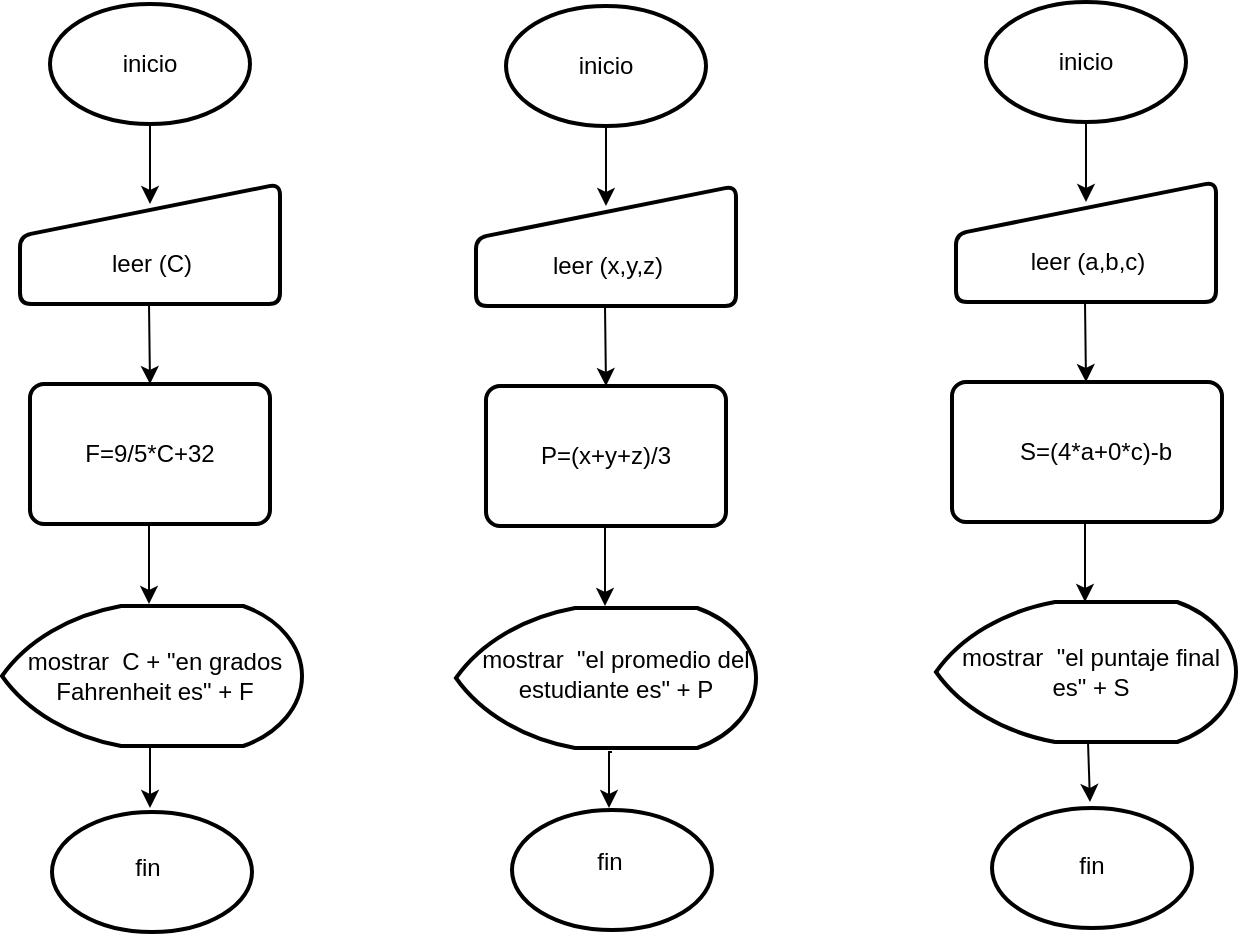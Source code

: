 <mxfile version="14.3.1" type="github">
  <diagram id="9x8AgEFm8JcBs6ROT7dz" name="Page-1">
    <mxGraphModel dx="868" dy="482" grid="1" gridSize="10" guides="1" tooltips="1" connect="1" arrows="1" fold="1" page="1" pageScale="1" pageWidth="850" pageHeight="1100" math="0" shadow="0">
      <root>
        <mxCell id="0" />
        <mxCell id="1" parent="0" />
        <mxCell id="WwBl7ZBWBrr476BR-5NG-23" value="" style="strokeWidth=2;html=1;shape=mxgraph.flowchart.start_1;whiteSpace=wrap;" parent="1" vertex="1">
          <mxGeometry x="147" y="41" width="100" height="60" as="geometry" />
        </mxCell>
        <mxCell id="WwBl7ZBWBrr476BR-5NG-2" value="inicio" style="text;html=1;strokeColor=none;fillColor=none;align=center;verticalAlign=middle;whiteSpace=wrap;rounded=0;" parent="1" vertex="1">
          <mxGeometry x="177" y="61" width="40" height="20" as="geometry" />
        </mxCell>
        <mxCell id="WwBl7ZBWBrr476BR-5NG-4" value="" style="endArrow=classic;html=1;exitX=0.5;exitY=1;exitDx=0;exitDy=0;" parent="1" edge="1">
          <mxGeometry width="50" height="50" relative="1" as="geometry">
            <mxPoint x="197" y="101" as="sourcePoint" />
            <mxPoint x="197" y="141" as="targetPoint" />
            <Array as="points" />
          </mxGeometry>
        </mxCell>
        <mxCell id="WwBl7ZBWBrr476BR-5NG-6" value="" style="html=1;strokeWidth=2;shape=manualInput;whiteSpace=wrap;rounded=1;size=26;arcSize=11;" parent="1" vertex="1">
          <mxGeometry x="132" y="131" width="130" height="60" as="geometry" />
        </mxCell>
        <mxCell id="WwBl7ZBWBrr476BR-5NG-8" value="leer (C)" style="text;html=1;strokeColor=none;fillColor=none;align=center;verticalAlign=middle;whiteSpace=wrap;rounded=0;" parent="1" vertex="1">
          <mxGeometry x="168" y="161" width="60" height="20" as="geometry" />
        </mxCell>
        <mxCell id="WwBl7ZBWBrr476BR-5NG-10" value="" style="endArrow=classic;html=1;" parent="1" edge="1">
          <mxGeometry width="50" height="50" relative="1" as="geometry">
            <mxPoint x="196.5" y="191" as="sourcePoint" />
            <mxPoint x="197" y="231" as="targetPoint" />
          </mxGeometry>
        </mxCell>
        <mxCell id="WwBl7ZBWBrr476BR-5NG-15" value="" style="endArrow=classic;html=1;" parent="1" edge="1">
          <mxGeometry width="50" height="50" relative="1" as="geometry">
            <mxPoint x="196.5" y="301" as="sourcePoint" />
            <mxPoint x="196.5" y="341" as="targetPoint" />
            <Array as="points">
              <mxPoint x="196.5" y="321" />
            </Array>
          </mxGeometry>
        </mxCell>
        <mxCell id="WwBl7ZBWBrr476BR-5NG-18" value="" style="strokeWidth=2;html=1;shape=mxgraph.flowchart.display;whiteSpace=wrap;" parent="1" vertex="1">
          <mxGeometry x="123" y="342" width="150" height="70" as="geometry" />
        </mxCell>
        <mxCell id="WwBl7ZBWBrr476BR-5NG-19" value="" style="strokeWidth=2;html=1;shape=mxgraph.flowchart.start_1;whiteSpace=wrap;" parent="1" vertex="1">
          <mxGeometry x="148" y="445" width="100" height="60" as="geometry" />
        </mxCell>
        <mxCell id="WwBl7ZBWBrr476BR-5NG-21" value="" style="rounded=1;whiteSpace=wrap;html=1;absoluteArcSize=1;arcSize=14;strokeWidth=2;" parent="1" vertex="1">
          <mxGeometry x="137" y="231" width="120" height="70" as="geometry" />
        </mxCell>
        <mxCell id="WwBl7ZBWBrr476BR-5NG-12" value="F=9/5*C+32" style="text;html=1;strokeColor=none;fillColor=none;align=center;verticalAlign=middle;whiteSpace=wrap;rounded=0;" parent="1" vertex="1">
          <mxGeometry x="162" y="251" width="70" height="30" as="geometry" />
        </mxCell>
        <mxCell id="WwBl7ZBWBrr476BR-5NG-22" value="mostrar&amp;nbsp; C + &quot;en grados Fahrenheit es&quot; + F" style="text;html=1;strokeColor=none;fillColor=none;align=center;verticalAlign=middle;whiteSpace=wrap;rounded=0;" parent="1" vertex="1">
          <mxGeometry x="132" y="347" width="135" height="60" as="geometry" />
        </mxCell>
        <mxCell id="WwBl7ZBWBrr476BR-5NG-26" value="fin" style="text;html=1;strokeColor=none;fillColor=none;align=center;verticalAlign=middle;whiteSpace=wrap;rounded=0;" parent="1" vertex="1">
          <mxGeometry x="175.5" y="463" width="40" height="20" as="geometry" />
        </mxCell>
        <mxCell id="WwBl7ZBWBrr476BR-5NG-30" value="" style="endArrow=classic;html=1;" parent="1" edge="1">
          <mxGeometry width="50" height="50" relative="1" as="geometry">
            <mxPoint x="197" y="413" as="sourcePoint" />
            <mxPoint x="197" y="443" as="targetPoint" />
          </mxGeometry>
        </mxCell>
        <mxCell id="WwBl7ZBWBrr476BR-5NG-32" value="" style="strokeWidth=2;html=1;shape=mxgraph.flowchart.start_1;whiteSpace=wrap;" parent="1" vertex="1">
          <mxGeometry x="375" y="42" width="100" height="60" as="geometry" />
        </mxCell>
        <mxCell id="WwBl7ZBWBrr476BR-5NG-33" value="inicio" style="text;html=1;strokeColor=none;fillColor=none;align=center;verticalAlign=middle;whiteSpace=wrap;rounded=0;" parent="1" vertex="1">
          <mxGeometry x="405" y="62" width="40" height="20" as="geometry" />
        </mxCell>
        <mxCell id="WwBl7ZBWBrr476BR-5NG-34" value="" style="endArrow=classic;html=1;exitX=0.5;exitY=1;exitDx=0;exitDy=0;" parent="1" edge="1">
          <mxGeometry width="50" height="50" relative="1" as="geometry">
            <mxPoint x="425" y="102" as="sourcePoint" />
            <mxPoint x="425" y="142" as="targetPoint" />
            <Array as="points" />
          </mxGeometry>
        </mxCell>
        <mxCell id="WwBl7ZBWBrr476BR-5NG-35" value="" style="html=1;strokeWidth=2;shape=manualInput;whiteSpace=wrap;rounded=1;size=26;arcSize=11;" parent="1" vertex="1">
          <mxGeometry x="360" y="132" width="130" height="60" as="geometry" />
        </mxCell>
        <mxCell id="WwBl7ZBWBrr476BR-5NG-36" value="leer (x,y,z)" style="text;html=1;strokeColor=none;fillColor=none;align=center;verticalAlign=middle;whiteSpace=wrap;rounded=0;" parent="1" vertex="1">
          <mxGeometry x="396" y="162" width="60" height="20" as="geometry" />
        </mxCell>
        <mxCell id="WwBl7ZBWBrr476BR-5NG-37" value="" style="endArrow=classic;html=1;" parent="1" edge="1">
          <mxGeometry width="50" height="50" relative="1" as="geometry">
            <mxPoint x="424.5" y="192" as="sourcePoint" />
            <mxPoint x="425" y="232" as="targetPoint" />
          </mxGeometry>
        </mxCell>
        <mxCell id="WwBl7ZBWBrr476BR-5NG-38" value="" style="endArrow=classic;html=1;" parent="1" edge="1">
          <mxGeometry width="50" height="50" relative="1" as="geometry">
            <mxPoint x="424.5" y="302" as="sourcePoint" />
            <mxPoint x="424.5" y="342" as="targetPoint" />
            <Array as="points">
              <mxPoint x="424.5" y="322" />
            </Array>
          </mxGeometry>
        </mxCell>
        <mxCell id="WwBl7ZBWBrr476BR-5NG-39" value="" style="strokeWidth=2;html=1;shape=mxgraph.flowchart.display;whiteSpace=wrap;" parent="1" vertex="1">
          <mxGeometry x="350" y="343" width="150" height="70" as="geometry" />
        </mxCell>
        <mxCell id="phLKoRFh6NZ3l-u0MXx0-19" value="" style="edgeStyle=orthogonalEdgeStyle;rounded=0;orthogonalLoop=1;jettySize=auto;html=1;" edge="1" parent="1">
          <mxGeometry relative="1" as="geometry">
            <mxPoint x="428" y="415" as="sourcePoint" />
            <mxPoint x="426.5" y="443" as="targetPoint" />
          </mxGeometry>
        </mxCell>
        <mxCell id="WwBl7ZBWBrr476BR-5NG-40" value="" style="strokeWidth=2;html=1;shape=mxgraph.flowchart.start_1;whiteSpace=wrap;" parent="1" vertex="1">
          <mxGeometry x="378" y="444" width="100" height="60" as="geometry" />
        </mxCell>
        <mxCell id="WwBl7ZBWBrr476BR-5NG-41" value="" style="rounded=1;whiteSpace=wrap;html=1;absoluteArcSize=1;arcSize=14;strokeWidth=2;" parent="1" vertex="1">
          <mxGeometry x="365" y="232" width="120" height="70" as="geometry" />
        </mxCell>
        <mxCell id="WwBl7ZBWBrr476BR-5NG-42" value="P=(x+y+z)/3" style="text;html=1;strokeColor=none;fillColor=none;align=center;verticalAlign=middle;whiteSpace=wrap;rounded=0;" parent="1" vertex="1">
          <mxGeometry x="390" y="252" width="70" height="30" as="geometry" />
        </mxCell>
        <mxCell id="WwBl7ZBWBrr476BR-5NG-43" value="mostrar&amp;nbsp; &quot;el promedio del estudiante es&quot; + P" style="text;html=1;strokeColor=none;fillColor=none;align=center;verticalAlign=middle;whiteSpace=wrap;rounded=0;" parent="1" vertex="1">
          <mxGeometry x="360" y="346" width="140" height="60" as="geometry" />
        </mxCell>
        <mxCell id="WwBl7ZBWBrr476BR-5NG-44" value="fin" style="text;html=1;strokeColor=none;fillColor=none;align=center;verticalAlign=middle;whiteSpace=wrap;rounded=0;" parent="1" vertex="1">
          <mxGeometry x="406.5" y="460" width="40" height="20" as="geometry" />
        </mxCell>
        <mxCell id="phLKoRFh6NZ3l-u0MXx0-1" value="" style="strokeWidth=2;html=1;shape=mxgraph.flowchart.start_1;whiteSpace=wrap;" vertex="1" parent="1">
          <mxGeometry x="615" y="40" width="100" height="60" as="geometry" />
        </mxCell>
        <mxCell id="phLKoRFh6NZ3l-u0MXx0-2" value="inicio" style="text;html=1;strokeColor=none;fillColor=none;align=center;verticalAlign=middle;whiteSpace=wrap;rounded=0;" vertex="1" parent="1">
          <mxGeometry x="645" y="60" width="40" height="20" as="geometry" />
        </mxCell>
        <mxCell id="phLKoRFh6NZ3l-u0MXx0-3" value="" style="endArrow=classic;html=1;exitX=0.5;exitY=1;exitDx=0;exitDy=0;" edge="1" parent="1">
          <mxGeometry width="50" height="50" relative="1" as="geometry">
            <mxPoint x="665" y="100" as="sourcePoint" />
            <mxPoint x="665" y="140" as="targetPoint" />
            <Array as="points" />
          </mxGeometry>
        </mxCell>
        <mxCell id="phLKoRFh6NZ3l-u0MXx0-4" value="" style="html=1;strokeWidth=2;shape=manualInput;whiteSpace=wrap;rounded=1;size=26;arcSize=11;" vertex="1" parent="1">
          <mxGeometry x="600" y="130" width="130" height="60" as="geometry" />
        </mxCell>
        <mxCell id="phLKoRFh6NZ3l-u0MXx0-5" value="leer (a,b,c)" style="text;html=1;strokeColor=none;fillColor=none;align=center;verticalAlign=middle;whiteSpace=wrap;rounded=0;" vertex="1" parent="1">
          <mxGeometry x="636" y="160" width="60" height="20" as="geometry" />
        </mxCell>
        <mxCell id="phLKoRFh6NZ3l-u0MXx0-6" value="" style="endArrow=classic;html=1;" edge="1" parent="1">
          <mxGeometry width="50" height="50" relative="1" as="geometry">
            <mxPoint x="664.5" y="190" as="sourcePoint" />
            <mxPoint x="665" y="230" as="targetPoint" />
          </mxGeometry>
        </mxCell>
        <mxCell id="phLKoRFh6NZ3l-u0MXx0-7" value="" style="endArrow=classic;html=1;" edge="1" parent="1">
          <mxGeometry width="50" height="50" relative="1" as="geometry">
            <mxPoint x="664.5" y="300" as="sourcePoint" />
            <mxPoint x="664.5" y="340" as="targetPoint" />
            <Array as="points">
              <mxPoint x="664.5" y="320" />
            </Array>
          </mxGeometry>
        </mxCell>
        <mxCell id="phLKoRFh6NZ3l-u0MXx0-8" value="" style="strokeWidth=2;html=1;shape=mxgraph.flowchart.display;whiteSpace=wrap;" vertex="1" parent="1">
          <mxGeometry x="590" y="340" width="150" height="70" as="geometry" />
        </mxCell>
        <mxCell id="phLKoRFh6NZ3l-u0MXx0-9" value="" style="strokeWidth=2;html=1;shape=mxgraph.flowchart.start_1;whiteSpace=wrap;" vertex="1" parent="1">
          <mxGeometry x="618" y="443" width="100" height="60" as="geometry" />
        </mxCell>
        <mxCell id="phLKoRFh6NZ3l-u0MXx0-10" value="" style="rounded=1;whiteSpace=wrap;html=1;absoluteArcSize=1;arcSize=14;strokeWidth=2;" vertex="1" parent="1">
          <mxGeometry x="598" y="230" width="135" height="70" as="geometry" />
        </mxCell>
        <mxCell id="phLKoRFh6NZ3l-u0MXx0-11" value="S=(4*a+0*c)-b" style="text;html=1;strokeColor=none;fillColor=none;align=center;verticalAlign=middle;whiteSpace=wrap;rounded=0;" vertex="1" parent="1">
          <mxGeometry x="630" y="250" width="80" height="30" as="geometry" />
        </mxCell>
        <mxCell id="phLKoRFh6NZ3l-u0MXx0-12" value="mostrar&amp;nbsp; &quot;el puntaje final es&quot; + S" style="text;html=1;strokeColor=none;fillColor=none;align=center;verticalAlign=middle;whiteSpace=wrap;rounded=0;" vertex="1" parent="1">
          <mxGeometry x="600" y="345" width="135" height="60" as="geometry" />
        </mxCell>
        <mxCell id="phLKoRFh6NZ3l-u0MXx0-13" value="fin" style="text;html=1;strokeColor=none;fillColor=none;align=center;verticalAlign=middle;whiteSpace=wrap;rounded=0;" vertex="1" parent="1">
          <mxGeometry x="648" y="462" width="40" height="20" as="geometry" />
        </mxCell>
        <mxCell id="phLKoRFh6NZ3l-u0MXx0-14" value="" style="endArrow=classic;html=1;exitX=0.5;exitY=1;exitDx=0;exitDy=0;exitPerimeter=0;" edge="1" parent="1">
          <mxGeometry width="50" height="50" relative="1" as="geometry">
            <mxPoint x="666" y="410" as="sourcePoint" />
            <mxPoint x="667" y="440" as="targetPoint" />
          </mxGeometry>
        </mxCell>
      </root>
    </mxGraphModel>
  </diagram>
</mxfile>

